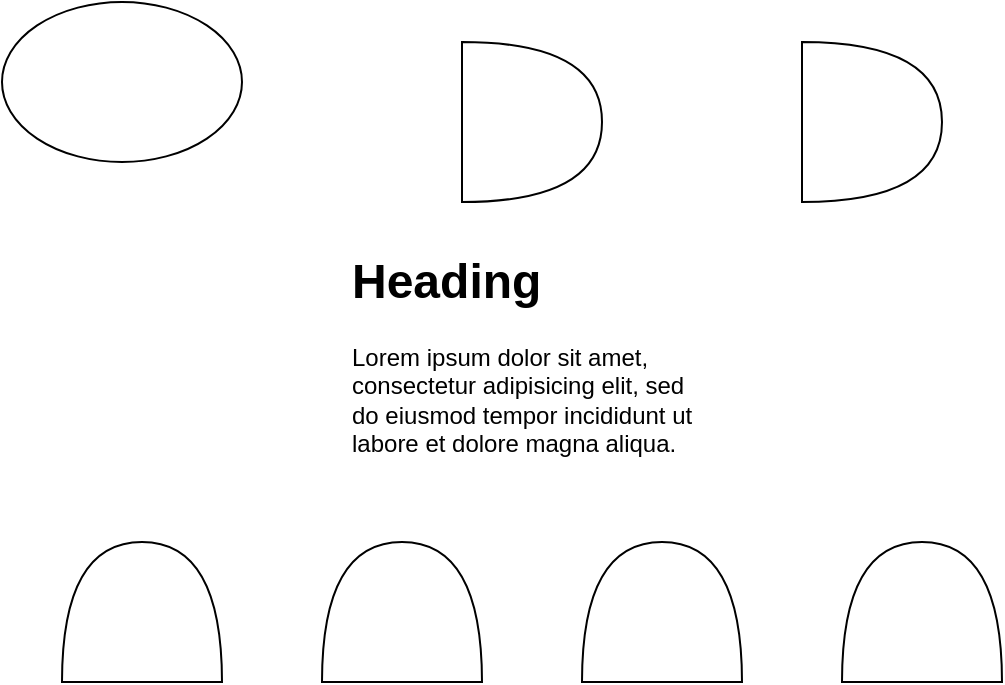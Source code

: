 <mxfile version="13.1.3">
    <diagram id="6hGFLwfOUW9BJ-s0fimq" name="Page-1">
        <mxGraphModel dx="565" dy="419" grid="1" gridSize="10" guides="1" tooltips="1" connect="1" arrows="1" fold="1" page="1" pageScale="1" pageWidth="827" pageHeight="1169" math="0" shadow="0">
            <root>
                <mxCell id="0"/>
                <mxCell id="1" parent="0"/>
                <mxCell id="2" value="" style="ellipse;whiteSpace=wrap;html=1;" vertex="1" parent="1">
                    <mxGeometry x="30" y="40" width="120" height="80" as="geometry"/>
                </mxCell>
                <mxCell id="3" value="&lt;h1&gt;Heading&lt;/h1&gt;&lt;p&gt;Lorem ipsum dolor sit amet, consectetur adipisicing elit, sed do eiusmod tempor incididunt ut labore et dolore magna aliqua.&lt;/p&gt;" style="text;html=1;strokeColor=none;fillColor=none;spacing=5;spacingTop=-20;whiteSpace=wrap;overflow=hidden;rounded=0;" vertex="1" parent="1">
                    <mxGeometry x="200" y="160" width="190" height="120" as="geometry"/>
                </mxCell>
                <mxCell id="4" value="" style="shape=or;whiteSpace=wrap;html=1;" vertex="1" parent="1">
                    <mxGeometry x="430" y="60" width="70" height="80" as="geometry"/>
                </mxCell>
                <mxCell id="5" value="" style="shape=or;whiteSpace=wrap;html=1;" vertex="1" parent="1">
                    <mxGeometry x="260" y="60" width="70" height="80" as="geometry"/>
                </mxCell>
                <mxCell id="6" value="" style="shape=or;whiteSpace=wrap;html=1;direction=north;" vertex="1" parent="1">
                    <mxGeometry x="60" y="310" width="80" height="70" as="geometry"/>
                </mxCell>
                <mxCell id="7" value="" style="shape=or;whiteSpace=wrap;html=1;direction=north;" vertex="1" parent="1">
                    <mxGeometry x="190" y="310" width="80" height="70" as="geometry"/>
                </mxCell>
                <mxCell id="8" value="" style="shape=or;whiteSpace=wrap;html=1;direction=north;" vertex="1" parent="1">
                    <mxGeometry x="450" y="310" width="80" height="70" as="geometry"/>
                </mxCell>
                <mxCell id="9" value="" style="shape=or;whiteSpace=wrap;html=1;direction=north;" vertex="1" parent="1">
                    <mxGeometry x="320" y="310" width="80" height="70" as="geometry"/>
                </mxCell>
            </root>
        </mxGraphModel>
    </diagram>
</mxfile>